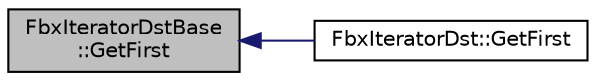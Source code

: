 digraph "FbxIteratorDstBase::GetFirst"
{
  edge [fontname="Helvetica",fontsize="10",labelfontname="Helvetica",labelfontsize="10"];
  node [fontname="Helvetica",fontsize="10",shape=record];
  rankdir="LR";
  Node5 [label="FbxIteratorDstBase\l::GetFirst",height=0.2,width=0.4,color="black", fillcolor="grey75", style="filled", fontcolor="black"];
  Node5 -> Node6 [dir="back",color="midnightblue",fontsize="10",style="solid",fontname="Helvetica"];
  Node6 [label="FbxIteratorDst::GetFirst",height=0.2,width=0.4,color="black", fillcolor="white", style="filled",URL="$class_fbx_iterator_dst.html#a7e04f14a4ad50293c81ad1b35b4a206a"];
}
